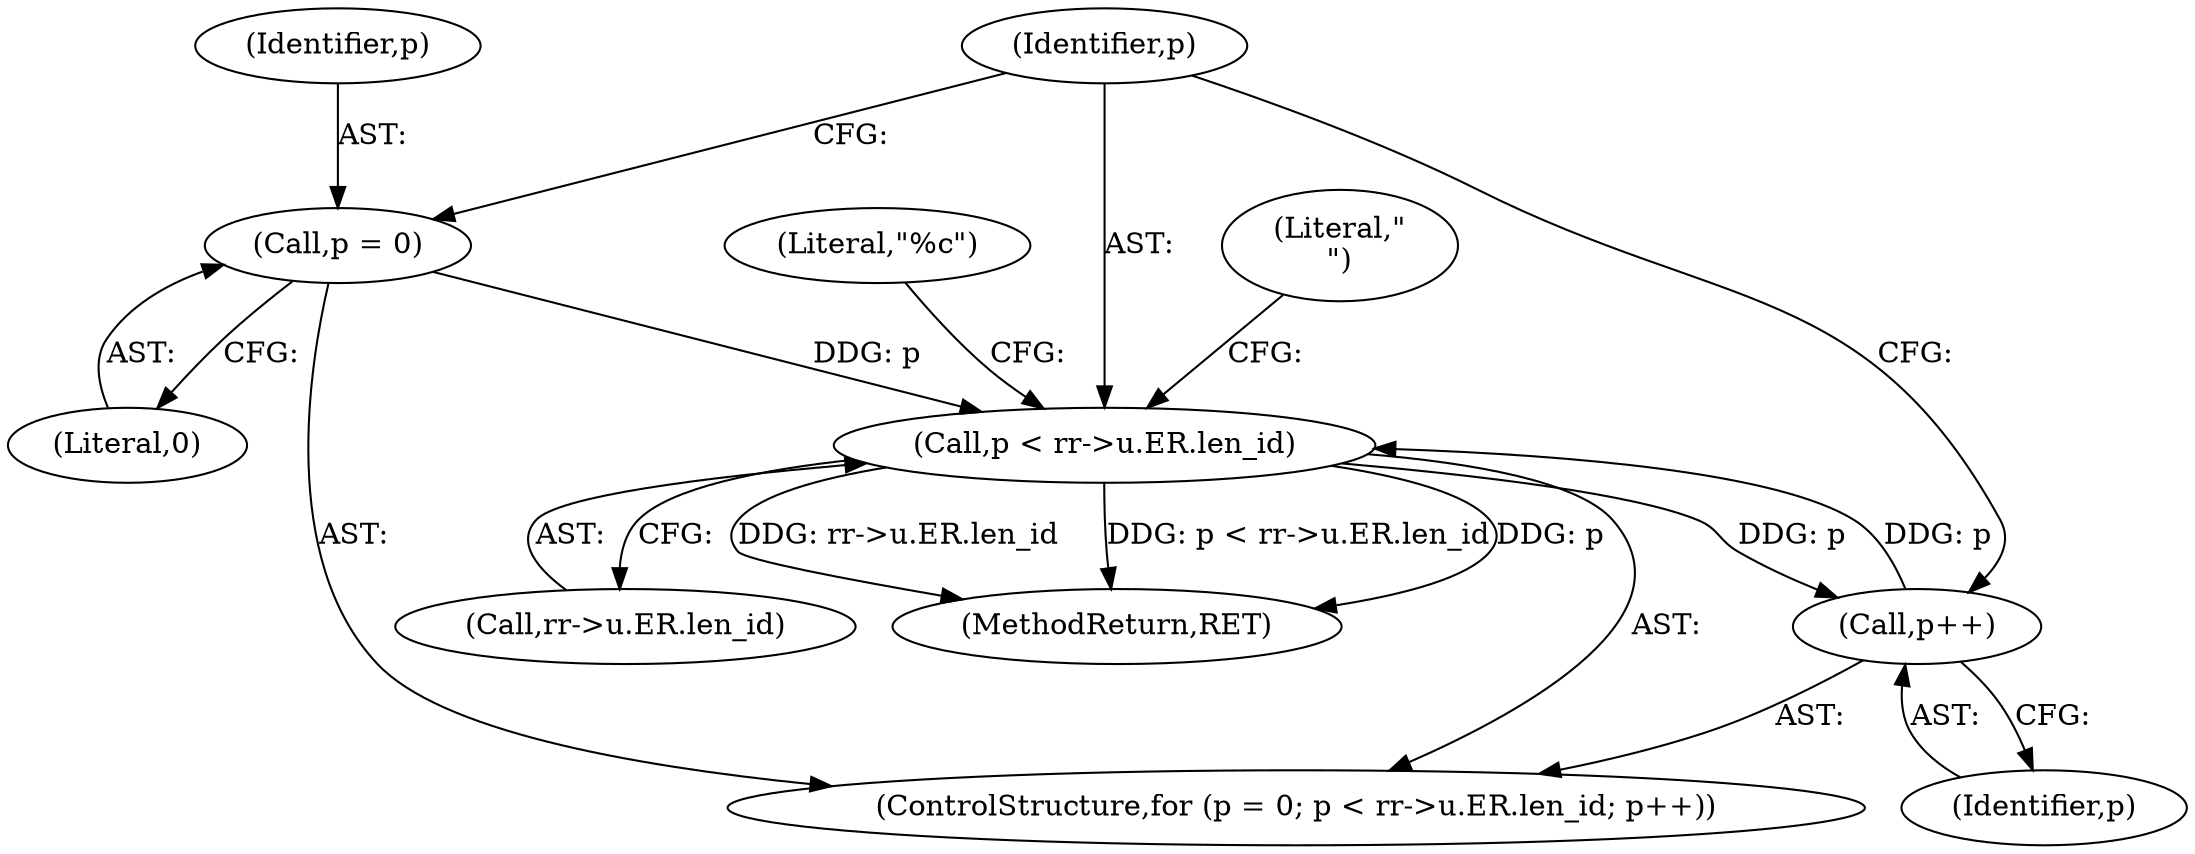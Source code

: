 digraph "0_linux_410dd3cf4c9b36f27ed4542ee18b1af5e68645a4_2@pointer" {
"1000313" [label="(Call,p < rr->u.ER.len_id)"];
"1000310" [label="(Call,p = 0)"];
"1000322" [label="(Call,p++)"];
"1000313" [label="(Call,p < rr->u.ER.len_id)"];
"1000315" [label="(Call,rr->u.ER.len_id)"];
"1000313" [label="(Call,p < rr->u.ER.len_id)"];
"1000312" [label="(Literal,0)"];
"1001007" [label="(MethodReturn,RET)"];
"1000336" [label="(Literal,\"\n\")"];
"1000322" [label="(Call,p++)"];
"1000311" [label="(Identifier,p)"];
"1000310" [label="(Call,p = 0)"];
"1000325" [label="(Literal,\"%c\")"];
"1000323" [label="(Identifier,p)"];
"1000309" [label="(ControlStructure,for (p = 0; p < rr->u.ER.len_id; p++))"];
"1000314" [label="(Identifier,p)"];
"1000313" -> "1000309"  [label="AST: "];
"1000313" -> "1000315"  [label="CFG: "];
"1000314" -> "1000313"  [label="AST: "];
"1000315" -> "1000313"  [label="AST: "];
"1000325" -> "1000313"  [label="CFG: "];
"1000336" -> "1000313"  [label="CFG: "];
"1000313" -> "1001007"  [label="DDG: rr->u.ER.len_id"];
"1000313" -> "1001007"  [label="DDG: p < rr->u.ER.len_id"];
"1000313" -> "1001007"  [label="DDG: p"];
"1000310" -> "1000313"  [label="DDG: p"];
"1000322" -> "1000313"  [label="DDG: p"];
"1000313" -> "1000322"  [label="DDG: p"];
"1000310" -> "1000309"  [label="AST: "];
"1000310" -> "1000312"  [label="CFG: "];
"1000311" -> "1000310"  [label="AST: "];
"1000312" -> "1000310"  [label="AST: "];
"1000314" -> "1000310"  [label="CFG: "];
"1000322" -> "1000309"  [label="AST: "];
"1000322" -> "1000323"  [label="CFG: "];
"1000323" -> "1000322"  [label="AST: "];
"1000314" -> "1000322"  [label="CFG: "];
}
